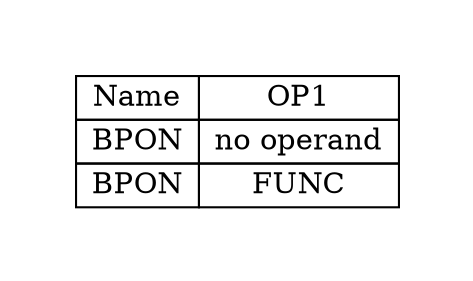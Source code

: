 digraph{
graph [pad="0.5", nodesep="0.5", ranksep="2" ]
node [shape=plain]
Foo [label=<
<table border="0" cellborder="1" cellspacing="0">
<tr><td> Name </td> <td> OP1 </td> </tr>
<tr><td> BPON </td><td> no operand </td> </tr>
<tr><td> BPON </td><td> FUNC </td> </tr>
</table>>];
}
